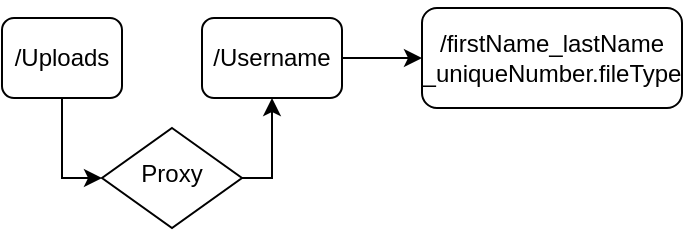 <mxfile version="13.6.2" type="github">
  <diagram id="lbrTqT4eIG0ENAsEjwz3" name="Page-1">
    <mxGraphModel dx="786" dy="514" grid="1" gridSize="10" guides="1" tooltips="1" connect="1" arrows="1" fold="1" page="1" pageScale="1" pageWidth="850" pageHeight="1100" math="0" shadow="0">
      <root>
        <mxCell id="0" />
        <mxCell id="1" parent="0" />
        <mxCell id="tkAgVIiStyU7KnoTTb9D-8" value="/Uploads" style="rounded=1;whiteSpace=wrap;html=1;fontSize=12;glass=0;strokeWidth=1;shadow=0;" vertex="1" parent="1">
          <mxGeometry x="160" y="75" width="60" height="40" as="geometry" />
        </mxCell>
        <mxCell id="tkAgVIiStyU7KnoTTb9D-9" style="edgeStyle=orthogonalEdgeStyle;rounded=0;orthogonalLoop=1;jettySize=auto;html=1;exitX=0.5;exitY=1;exitDx=0;exitDy=0;entryX=0;entryY=0.5;entryDx=0;entryDy=0;" edge="1" parent="1" source="tkAgVIiStyU7KnoTTb9D-8" target="tkAgVIiStyU7KnoTTb9D-13">
          <mxGeometry relative="1" as="geometry" />
        </mxCell>
        <mxCell id="tkAgVIiStyU7KnoTTb9D-11" value="&lt;div&gt;&lt;br&gt;&lt;/div&gt;&lt;div&gt;/firstName_lastName&lt;/div&gt;&lt;div&gt;_uniqueNumber.fileType&lt;/div&gt;&lt;div&gt;&lt;br&gt;&lt;/div&gt;" style="rounded=1;whiteSpace=wrap;html=1;fontSize=12;glass=0;strokeWidth=1;shadow=0;" vertex="1" parent="1">
          <mxGeometry x="370" y="70" width="130" height="50" as="geometry" />
        </mxCell>
        <mxCell id="tkAgVIiStyU7KnoTTb9D-19" style="edgeStyle=orthogonalEdgeStyle;rounded=0;orthogonalLoop=1;jettySize=auto;html=1;entryX=0.5;entryY=1;entryDx=0;entryDy=0;" edge="1" parent="1" source="tkAgVIiStyU7KnoTTb9D-13" target="tkAgVIiStyU7KnoTTb9D-14">
          <mxGeometry relative="1" as="geometry">
            <mxPoint x="300" y="130" as="targetPoint" />
            <Array as="points">
              <mxPoint x="295" y="155" />
            </Array>
          </mxGeometry>
        </mxCell>
        <mxCell id="tkAgVIiStyU7KnoTTb9D-13" value="Proxy" style="rhombus;whiteSpace=wrap;html=1;shadow=0;fontFamily=Helvetica;fontSize=12;align=center;strokeWidth=1;spacing=6;spacingTop=-4;" vertex="1" parent="1">
          <mxGeometry x="210" y="130" width="70" height="50" as="geometry" />
        </mxCell>
        <mxCell id="tkAgVIiStyU7KnoTTb9D-18" style="edgeStyle=orthogonalEdgeStyle;rounded=0;orthogonalLoop=1;jettySize=auto;html=1;exitX=1;exitY=0.5;exitDx=0;exitDy=0;entryX=0;entryY=0.5;entryDx=0;entryDy=0;" edge="1" parent="1" source="tkAgVIiStyU7KnoTTb9D-14" target="tkAgVIiStyU7KnoTTb9D-11">
          <mxGeometry relative="1" as="geometry" />
        </mxCell>
        <mxCell id="tkAgVIiStyU7KnoTTb9D-14" value="/Username" style="rounded=1;whiteSpace=wrap;html=1;fontSize=12;glass=0;strokeWidth=1;shadow=0;" vertex="1" parent="1">
          <mxGeometry x="260" y="75" width="70" height="40" as="geometry" />
        </mxCell>
      </root>
    </mxGraphModel>
  </diagram>
</mxfile>
